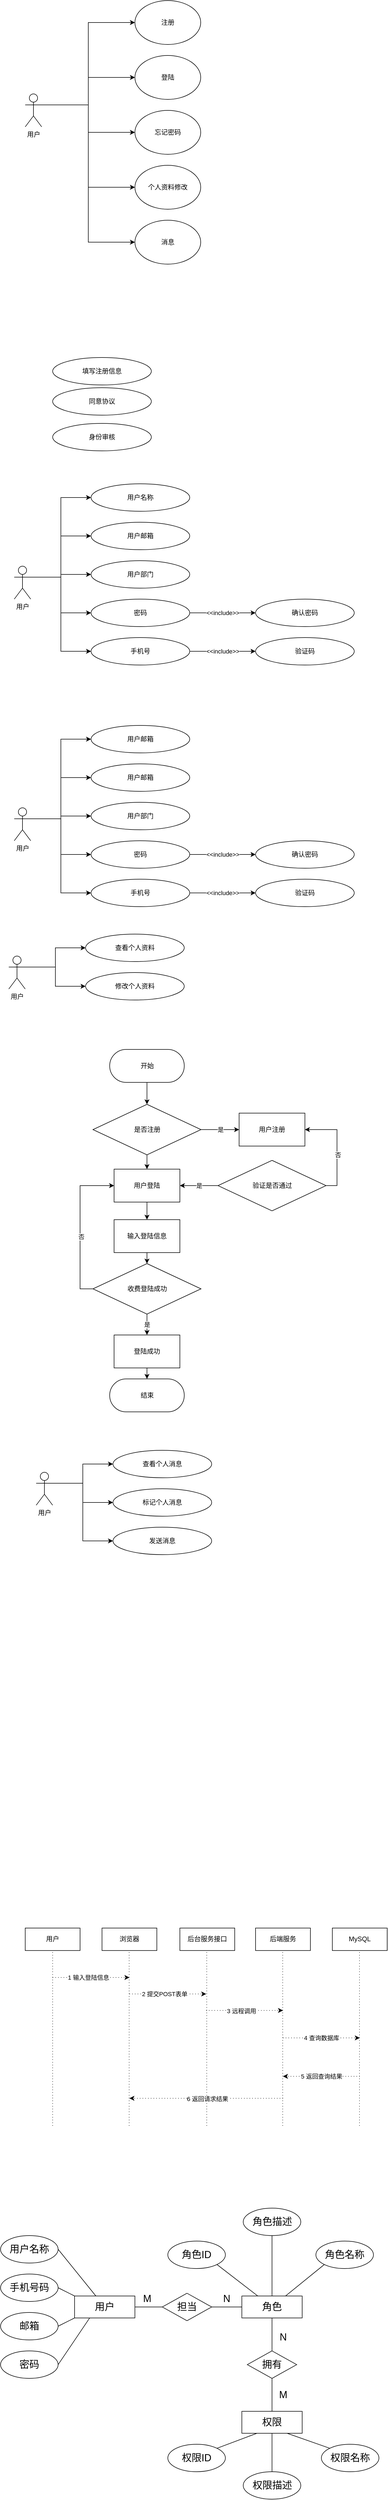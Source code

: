 <mxfile version="14.9.5" type="github">
  <diagram id="CorUk7HUXJxeiM6xlHDV" name="Page-1">
    <mxGraphModel dx="1422" dy="772" grid="1" gridSize="10" guides="1" tooltips="1" connect="1" arrows="1" fold="1" page="1" pageScale="1" pageWidth="827" pageHeight="1169" math="0" shadow="0">
      <root>
        <mxCell id="0" />
        <mxCell id="1" parent="0" />
        <mxCell id="OTtNzMurKzjWnPa9QM11-7" style="edgeStyle=orthogonalEdgeStyle;rounded=0;orthogonalLoop=1;jettySize=auto;html=1;exitX=1;exitY=0.333;exitDx=0;exitDy=0;exitPerimeter=0;entryX=0;entryY=0.5;entryDx=0;entryDy=0;" parent="1" source="OTtNzMurKzjWnPa9QM11-1" target="OTtNzMurKzjWnPa9QM11-2" edge="1">
          <mxGeometry relative="1" as="geometry" />
        </mxCell>
        <mxCell id="OTtNzMurKzjWnPa9QM11-8" style="edgeStyle=orthogonalEdgeStyle;rounded=0;orthogonalLoop=1;jettySize=auto;html=1;exitX=1;exitY=0.333;exitDx=0;exitDy=0;exitPerimeter=0;entryX=0;entryY=0.5;entryDx=0;entryDy=0;" parent="1" source="OTtNzMurKzjWnPa9QM11-1" target="OTtNzMurKzjWnPa9QM11-3" edge="1">
          <mxGeometry relative="1" as="geometry" />
        </mxCell>
        <mxCell id="OTtNzMurKzjWnPa9QM11-9" style="edgeStyle=orthogonalEdgeStyle;rounded=0;orthogonalLoop=1;jettySize=auto;html=1;exitX=1;exitY=0.333;exitDx=0;exitDy=0;exitPerimeter=0;entryX=0;entryY=0.5;entryDx=0;entryDy=0;" parent="1" source="OTtNzMurKzjWnPa9QM11-1" target="OTtNzMurKzjWnPa9QM11-4" edge="1">
          <mxGeometry relative="1" as="geometry" />
        </mxCell>
        <mxCell id="OTtNzMurKzjWnPa9QM11-11" style="edgeStyle=orthogonalEdgeStyle;rounded=0;orthogonalLoop=1;jettySize=auto;html=1;exitX=1;exitY=0.333;exitDx=0;exitDy=0;exitPerimeter=0;entryX=0;entryY=0.5;entryDx=0;entryDy=0;" parent="1" source="OTtNzMurKzjWnPa9QM11-1" target="OTtNzMurKzjWnPa9QM11-5" edge="1">
          <mxGeometry relative="1" as="geometry" />
        </mxCell>
        <mxCell id="Vjkjc_S4CCkmekgS_joY-2" style="edgeStyle=orthogonalEdgeStyle;rounded=0;orthogonalLoop=1;jettySize=auto;html=1;exitX=1;exitY=0.333;exitDx=0;exitDy=0;exitPerimeter=0;entryX=0;entryY=0.5;entryDx=0;entryDy=0;" parent="1" source="OTtNzMurKzjWnPa9QM11-1" target="Vjkjc_S4CCkmekgS_joY-1" edge="1">
          <mxGeometry relative="1" as="geometry" />
        </mxCell>
        <mxCell id="OTtNzMurKzjWnPa9QM11-1" value="用户" style="shape=umlActor;verticalLabelPosition=bottom;verticalAlign=top;html=1;outlineConnect=0;" parent="1" vertex="1">
          <mxGeometry x="80" y="380" width="30" height="60" as="geometry" />
        </mxCell>
        <mxCell id="OTtNzMurKzjWnPa9QM11-2" value="注册" style="ellipse;whiteSpace=wrap;html=1;" parent="1" vertex="1">
          <mxGeometry x="280" y="210" width="120" height="80" as="geometry" />
        </mxCell>
        <mxCell id="OTtNzMurKzjWnPa9QM11-3" value="登陆" style="ellipse;whiteSpace=wrap;html=1;" parent="1" vertex="1">
          <mxGeometry x="280" y="310" width="120" height="80" as="geometry" />
        </mxCell>
        <mxCell id="OTtNzMurKzjWnPa9QM11-4" value="忘记密码" style="ellipse;whiteSpace=wrap;html=1;" parent="1" vertex="1">
          <mxGeometry x="280" y="410" width="120" height="80" as="geometry" />
        </mxCell>
        <mxCell id="OTtNzMurKzjWnPa9QM11-5" value="个人资料修改" style="ellipse;whiteSpace=wrap;html=1;" parent="1" vertex="1">
          <mxGeometry x="280" y="510" width="120" height="80" as="geometry" />
        </mxCell>
        <mxCell id="OTtNzMurKzjWnPa9QM11-40" style="edgeStyle=orthogonalEdgeStyle;rounded=0;orthogonalLoop=1;jettySize=auto;html=1;exitX=1;exitY=0.333;exitDx=0;exitDy=0;exitPerimeter=0;entryX=0;entryY=0.5;entryDx=0;entryDy=0;" parent="1" source="OTtNzMurKzjWnPa9QM11-22" target="OTtNzMurKzjWnPa9QM11-31" edge="1">
          <mxGeometry relative="1" as="geometry" />
        </mxCell>
        <mxCell id="OTtNzMurKzjWnPa9QM11-41" style="edgeStyle=orthogonalEdgeStyle;rounded=0;orthogonalLoop=1;jettySize=auto;html=1;exitX=1;exitY=0.333;exitDx=0;exitDy=0;exitPerimeter=0;entryX=0;entryY=0.5;entryDx=0;entryDy=0;" parent="1" source="OTtNzMurKzjWnPa9QM11-22" target="OTtNzMurKzjWnPa9QM11-32" edge="1">
          <mxGeometry relative="1" as="geometry" />
        </mxCell>
        <mxCell id="OTtNzMurKzjWnPa9QM11-42" style="edgeStyle=orthogonalEdgeStyle;rounded=0;orthogonalLoop=1;jettySize=auto;html=1;exitX=1;exitY=0.333;exitDx=0;exitDy=0;exitPerimeter=0;entryX=0;entryY=0.5;entryDx=0;entryDy=0;" parent="1" source="OTtNzMurKzjWnPa9QM11-22" target="OTtNzMurKzjWnPa9QM11-33" edge="1">
          <mxGeometry relative="1" as="geometry" />
        </mxCell>
        <mxCell id="OTtNzMurKzjWnPa9QM11-43" style="edgeStyle=orthogonalEdgeStyle;rounded=0;orthogonalLoop=1;jettySize=auto;html=1;exitX=1;exitY=0.333;exitDx=0;exitDy=0;exitPerimeter=0;entryX=0;entryY=0.5;entryDx=0;entryDy=0;" parent="1" source="OTtNzMurKzjWnPa9QM11-22" target="OTtNzMurKzjWnPa9QM11-36" edge="1">
          <mxGeometry relative="1" as="geometry" />
        </mxCell>
        <mxCell id="OTtNzMurKzjWnPa9QM11-44" style="edgeStyle=orthogonalEdgeStyle;rounded=0;orthogonalLoop=1;jettySize=auto;html=1;exitX=1;exitY=0.333;exitDx=0;exitDy=0;exitPerimeter=0;entryX=0;entryY=0.5;entryDx=0;entryDy=0;" parent="1" source="OTtNzMurKzjWnPa9QM11-22" target="OTtNzMurKzjWnPa9QM11-34" edge="1">
          <mxGeometry relative="1" as="geometry" />
        </mxCell>
        <mxCell id="OTtNzMurKzjWnPa9QM11-22" value="用户" style="shape=umlActor;verticalLabelPosition=bottom;verticalAlign=top;html=1;outlineConnect=0;" parent="1" vertex="1">
          <mxGeometry x="60" y="1240" width="30" height="60" as="geometry" />
        </mxCell>
        <mxCell id="OTtNzMurKzjWnPa9QM11-31" value="用户名称" style="ellipse;whiteSpace=wrap;html=1;" parent="1" vertex="1">
          <mxGeometry x="200" y="1090" width="180" height="50" as="geometry" />
        </mxCell>
        <mxCell id="OTtNzMurKzjWnPa9QM11-32" value="用户邮箱" style="ellipse;whiteSpace=wrap;html=1;" parent="1" vertex="1">
          <mxGeometry x="200" y="1160" width="180" height="50" as="geometry" />
        </mxCell>
        <mxCell id="OTtNzMurKzjWnPa9QM11-33" value="用户部门" style="ellipse;whiteSpace=wrap;html=1;" parent="1" vertex="1">
          <mxGeometry x="200" y="1230" width="180" height="50" as="geometry" />
        </mxCell>
        <mxCell id="OTtNzMurKzjWnPa9QM11-34" value="手机号" style="ellipse;whiteSpace=wrap;html=1;" parent="1" vertex="1">
          <mxGeometry x="200" y="1370" width="180" height="50" as="geometry" />
        </mxCell>
        <mxCell id="OTtNzMurKzjWnPa9QM11-35" value="验证码" style="ellipse;whiteSpace=wrap;html=1;" parent="1" vertex="1">
          <mxGeometry x="500" y="1370" width="180" height="50" as="geometry" />
        </mxCell>
        <mxCell id="OTtNzMurKzjWnPa9QM11-38" value="&amp;lt;&amp;lt;include&amp;gt;&amp;gt;" style="edgeStyle=orthogonalEdgeStyle;rounded=0;orthogonalLoop=1;jettySize=auto;html=1;exitX=1;exitY=0.5;exitDx=0;exitDy=0;entryX=0;entryY=0.5;entryDx=0;entryDy=0;" parent="1" source="OTtNzMurKzjWnPa9QM11-36" target="OTtNzMurKzjWnPa9QM11-37" edge="1">
          <mxGeometry relative="1" as="geometry">
            <Array as="points">
              <mxPoint x="410" y="1325" />
              <mxPoint x="410" y="1325" />
            </Array>
          </mxGeometry>
        </mxCell>
        <mxCell id="OTtNzMurKzjWnPa9QM11-36" value="密码" style="ellipse;whiteSpace=wrap;html=1;" parent="1" vertex="1">
          <mxGeometry x="200" y="1300" width="180" height="50" as="geometry" />
        </mxCell>
        <mxCell id="OTtNzMurKzjWnPa9QM11-37" value="确认密码" style="ellipse;whiteSpace=wrap;html=1;" parent="1" vertex="1">
          <mxGeometry x="500" y="1300" width="180" height="50" as="geometry" />
        </mxCell>
        <mxCell id="OTtNzMurKzjWnPa9QM11-39" value="&amp;lt;&amp;lt;include&amp;gt;&amp;gt;" style="edgeStyle=orthogonalEdgeStyle;rounded=0;orthogonalLoop=1;jettySize=auto;html=1;exitX=1;exitY=0.5;exitDx=0;exitDy=0;entryX=0;entryY=0.5;entryDx=0;entryDy=0;" parent="1" source="OTtNzMurKzjWnPa9QM11-34" target="OTtNzMurKzjWnPa9QM11-35" edge="1">
          <mxGeometry relative="1" as="geometry">
            <mxPoint x="390" y="1335" as="sourcePoint" />
            <mxPoint x="540" y="1335" as="targetPoint" />
            <Array as="points">
              <mxPoint x="490" y="1395" />
              <mxPoint x="490" y="1395" />
            </Array>
          </mxGeometry>
        </mxCell>
        <mxCell id="OTtNzMurKzjWnPa9QM11-45" value="填写注册信息" style="ellipse;whiteSpace=wrap;html=1;" parent="1" vertex="1">
          <mxGeometry x="130" y="860" width="180" height="50" as="geometry" />
        </mxCell>
        <mxCell id="OTtNzMurKzjWnPa9QM11-46" value="同意协议" style="ellipse;whiteSpace=wrap;html=1;" parent="1" vertex="1">
          <mxGeometry x="130" y="915" width="180" height="50" as="geometry" />
        </mxCell>
        <mxCell id="OTtNzMurKzjWnPa9QM11-47" value="身份审核" style="ellipse;whiteSpace=wrap;html=1;" parent="1" vertex="1">
          <mxGeometry x="130" y="980" width="180" height="50" as="geometry" />
        </mxCell>
        <mxCell id="OTtNzMurKzjWnPa9QM11-48" style="edgeStyle=orthogonalEdgeStyle;rounded=0;orthogonalLoop=1;jettySize=auto;html=1;exitX=1;exitY=0.333;exitDx=0;exitDy=0;exitPerimeter=0;entryX=0;entryY=0.5;entryDx=0;entryDy=0;" parent="1" source="OTtNzMurKzjWnPa9QM11-53" target="OTtNzMurKzjWnPa9QM11-54" edge="1">
          <mxGeometry relative="1" as="geometry" />
        </mxCell>
        <mxCell id="OTtNzMurKzjWnPa9QM11-49" style="edgeStyle=orthogonalEdgeStyle;rounded=0;orthogonalLoop=1;jettySize=auto;html=1;exitX=1;exitY=0.333;exitDx=0;exitDy=0;exitPerimeter=0;entryX=0;entryY=0.5;entryDx=0;entryDy=0;" parent="1" source="OTtNzMurKzjWnPa9QM11-53" target="OTtNzMurKzjWnPa9QM11-55" edge="1">
          <mxGeometry relative="1" as="geometry" />
        </mxCell>
        <mxCell id="OTtNzMurKzjWnPa9QM11-50" style="edgeStyle=orthogonalEdgeStyle;rounded=0;orthogonalLoop=1;jettySize=auto;html=1;exitX=1;exitY=0.333;exitDx=0;exitDy=0;exitPerimeter=0;entryX=0;entryY=0.5;entryDx=0;entryDy=0;" parent="1" source="OTtNzMurKzjWnPa9QM11-53" target="OTtNzMurKzjWnPa9QM11-56" edge="1">
          <mxGeometry relative="1" as="geometry" />
        </mxCell>
        <mxCell id="OTtNzMurKzjWnPa9QM11-51" style="edgeStyle=orthogonalEdgeStyle;rounded=0;orthogonalLoop=1;jettySize=auto;html=1;exitX=1;exitY=0.333;exitDx=0;exitDy=0;exitPerimeter=0;entryX=0;entryY=0.5;entryDx=0;entryDy=0;" parent="1" source="OTtNzMurKzjWnPa9QM11-53" target="OTtNzMurKzjWnPa9QM11-60" edge="1">
          <mxGeometry relative="1" as="geometry" />
        </mxCell>
        <mxCell id="OTtNzMurKzjWnPa9QM11-52" style="edgeStyle=orthogonalEdgeStyle;rounded=0;orthogonalLoop=1;jettySize=auto;html=1;exitX=1;exitY=0.333;exitDx=0;exitDy=0;exitPerimeter=0;entryX=0;entryY=0.5;entryDx=0;entryDy=0;" parent="1" source="OTtNzMurKzjWnPa9QM11-53" target="OTtNzMurKzjWnPa9QM11-57" edge="1">
          <mxGeometry relative="1" as="geometry" />
        </mxCell>
        <mxCell id="OTtNzMurKzjWnPa9QM11-53" value="用户" style="shape=umlActor;verticalLabelPosition=bottom;verticalAlign=top;html=1;outlineConnect=0;" parent="1" vertex="1">
          <mxGeometry x="60" y="1680" width="30" height="60" as="geometry" />
        </mxCell>
        <mxCell id="OTtNzMurKzjWnPa9QM11-54" value="用户邮箱" style="ellipse;whiteSpace=wrap;html=1;" parent="1" vertex="1">
          <mxGeometry x="200" y="1530" width="180" height="50" as="geometry" />
        </mxCell>
        <mxCell id="OTtNzMurKzjWnPa9QM11-55" value="用户邮箱" style="ellipse;whiteSpace=wrap;html=1;" parent="1" vertex="1">
          <mxGeometry x="200" y="1600" width="180" height="50" as="geometry" />
        </mxCell>
        <mxCell id="OTtNzMurKzjWnPa9QM11-56" value="用户部门" style="ellipse;whiteSpace=wrap;html=1;" parent="1" vertex="1">
          <mxGeometry x="200" y="1670" width="180" height="50" as="geometry" />
        </mxCell>
        <mxCell id="OTtNzMurKzjWnPa9QM11-57" value="手机号" style="ellipse;whiteSpace=wrap;html=1;" parent="1" vertex="1">
          <mxGeometry x="200" y="1810" width="180" height="50" as="geometry" />
        </mxCell>
        <mxCell id="OTtNzMurKzjWnPa9QM11-58" value="验证码" style="ellipse;whiteSpace=wrap;html=1;" parent="1" vertex="1">
          <mxGeometry x="500" y="1810" width="180" height="50" as="geometry" />
        </mxCell>
        <mxCell id="OTtNzMurKzjWnPa9QM11-59" value="&amp;lt;&amp;lt;include&amp;gt;&amp;gt;" style="edgeStyle=orthogonalEdgeStyle;rounded=0;orthogonalLoop=1;jettySize=auto;html=1;exitX=1;exitY=0.5;exitDx=0;exitDy=0;entryX=0;entryY=0.5;entryDx=0;entryDy=0;" parent="1" source="OTtNzMurKzjWnPa9QM11-60" target="OTtNzMurKzjWnPa9QM11-61" edge="1">
          <mxGeometry relative="1" as="geometry">
            <Array as="points">
              <mxPoint x="410" y="1765" />
              <mxPoint x="410" y="1765" />
            </Array>
          </mxGeometry>
        </mxCell>
        <mxCell id="OTtNzMurKzjWnPa9QM11-60" value="密码" style="ellipse;whiteSpace=wrap;html=1;" parent="1" vertex="1">
          <mxGeometry x="200" y="1740" width="180" height="50" as="geometry" />
        </mxCell>
        <mxCell id="OTtNzMurKzjWnPa9QM11-61" value="确认密码" style="ellipse;whiteSpace=wrap;html=1;" parent="1" vertex="1">
          <mxGeometry x="500" y="1740" width="180" height="50" as="geometry" />
        </mxCell>
        <mxCell id="OTtNzMurKzjWnPa9QM11-62" value="&amp;lt;&amp;lt;include&amp;gt;&amp;gt;" style="edgeStyle=orthogonalEdgeStyle;rounded=0;orthogonalLoop=1;jettySize=auto;html=1;exitX=1;exitY=0.5;exitDx=0;exitDy=0;entryX=0;entryY=0.5;entryDx=0;entryDy=0;" parent="1" source="OTtNzMurKzjWnPa9QM11-57" target="OTtNzMurKzjWnPa9QM11-58" edge="1">
          <mxGeometry relative="1" as="geometry">
            <mxPoint x="390" y="1775" as="sourcePoint" />
            <mxPoint x="540" y="1775" as="targetPoint" />
            <Array as="points">
              <mxPoint x="490" y="1835" />
              <mxPoint x="490" y="1835" />
            </Array>
          </mxGeometry>
        </mxCell>
        <mxCell id="OTtNzMurKzjWnPa9QM11-63" style="edgeStyle=orthogonalEdgeStyle;rounded=0;orthogonalLoop=1;jettySize=auto;html=1;exitX=1;exitY=0.333;exitDx=0;exitDy=0;exitPerimeter=0;entryX=0;entryY=0.5;entryDx=0;entryDy=0;" parent="1" source="OTtNzMurKzjWnPa9QM11-68" target="OTtNzMurKzjWnPa9QM11-69" edge="1">
          <mxGeometry relative="1" as="geometry" />
        </mxCell>
        <mxCell id="OTtNzMurKzjWnPa9QM11-64" style="edgeStyle=orthogonalEdgeStyle;rounded=0;orthogonalLoop=1;jettySize=auto;html=1;exitX=1;exitY=0.333;exitDx=0;exitDy=0;exitPerimeter=0;entryX=0;entryY=0.5;entryDx=0;entryDy=0;" parent="1" source="OTtNzMurKzjWnPa9QM11-68" target="OTtNzMurKzjWnPa9QM11-70" edge="1">
          <mxGeometry relative="1" as="geometry" />
        </mxCell>
        <mxCell id="OTtNzMurKzjWnPa9QM11-68" value="用户" style="shape=umlActor;verticalLabelPosition=bottom;verticalAlign=top;html=1;outlineConnect=0;" parent="1" vertex="1">
          <mxGeometry x="50" y="1950" width="30" height="60" as="geometry" />
        </mxCell>
        <mxCell id="OTtNzMurKzjWnPa9QM11-69" value="查看个人资料" style="ellipse;whiteSpace=wrap;html=1;" parent="1" vertex="1">
          <mxGeometry x="190" y="1910" width="180" height="50" as="geometry" />
        </mxCell>
        <mxCell id="OTtNzMurKzjWnPa9QM11-70" value="修改个人资料" style="ellipse;whiteSpace=wrap;html=1;" parent="1" vertex="1">
          <mxGeometry x="190" y="1980" width="180" height="50" as="geometry" />
        </mxCell>
        <mxCell id="OTtNzMurKzjWnPa9QM11-82" style="edgeStyle=orthogonalEdgeStyle;rounded=0;orthogonalLoop=1;jettySize=auto;html=1;" parent="1" source="OTtNzMurKzjWnPa9QM11-79" target="OTtNzMurKzjWnPa9QM11-81" edge="1">
          <mxGeometry relative="1" as="geometry" />
        </mxCell>
        <mxCell id="OTtNzMurKzjWnPa9QM11-79" value="开始" style="html=1;dashed=0;whitespace=wrap;shape=mxgraph.dfd.start" parent="1" vertex="1">
          <mxGeometry x="234" y="2120" width="136" height="60" as="geometry" />
        </mxCell>
        <mxCell id="OTtNzMurKzjWnPa9QM11-80" value="结束" style="html=1;dashed=0;whitespace=wrap;shape=mxgraph.dfd.start" parent="1" vertex="1">
          <mxGeometry x="234" y="2720" width="136" height="60" as="geometry" />
        </mxCell>
        <mxCell id="OTtNzMurKzjWnPa9QM11-88" value="是" style="edgeStyle=orthogonalEdgeStyle;rounded=0;orthogonalLoop=1;jettySize=auto;html=1;exitX=1;exitY=0.5;exitDx=0;exitDy=0;entryX=0;entryY=0.5;entryDx=0;entryDy=0;" parent="1" source="OTtNzMurKzjWnPa9QM11-81" target="OTtNzMurKzjWnPa9QM11-83" edge="1">
          <mxGeometry relative="1" as="geometry" />
        </mxCell>
        <mxCell id="OTtNzMurKzjWnPa9QM11-90" value="" style="edgeStyle=orthogonalEdgeStyle;rounded=0;orthogonalLoop=1;jettySize=auto;html=1;" parent="1" source="OTtNzMurKzjWnPa9QM11-81" target="OTtNzMurKzjWnPa9QM11-84" edge="1">
          <mxGeometry relative="1" as="geometry" />
        </mxCell>
        <mxCell id="OTtNzMurKzjWnPa9QM11-81" value="是否注册" style="rhombus;whiteSpace=wrap;html=1;" parent="1" vertex="1">
          <mxGeometry x="203.5" y="2220" width="197" height="92" as="geometry" />
        </mxCell>
        <mxCell id="OTtNzMurKzjWnPa9QM11-83" value="用户注册" style="rounded=0;whiteSpace=wrap;html=1;" parent="1" vertex="1">
          <mxGeometry x="470" y="2236" width="120" height="60" as="geometry" />
        </mxCell>
        <mxCell id="OTtNzMurKzjWnPa9QM11-95" style="edgeStyle=orthogonalEdgeStyle;rounded=0;orthogonalLoop=1;jettySize=auto;html=1;entryX=0.5;entryY=0;entryDx=0;entryDy=0;" parent="1" source="OTtNzMurKzjWnPa9QM11-84" target="OTtNzMurKzjWnPa9QM11-91" edge="1">
          <mxGeometry relative="1" as="geometry" />
        </mxCell>
        <mxCell id="OTtNzMurKzjWnPa9QM11-84" value="用户登陆" style="rounded=0;whiteSpace=wrap;html=1;" parent="1" vertex="1">
          <mxGeometry x="242" y="2338" width="120" height="60" as="geometry" />
        </mxCell>
        <mxCell id="OTtNzMurKzjWnPa9QM11-86" style="edgeStyle=orthogonalEdgeStyle;rounded=0;orthogonalLoop=1;jettySize=auto;html=1;exitX=1;exitY=0.5;exitDx=0;exitDy=0;entryX=1;entryY=0.5;entryDx=0;entryDy=0;" parent="1" source="OTtNzMurKzjWnPa9QM11-85" target="OTtNzMurKzjWnPa9QM11-83" edge="1">
          <mxGeometry relative="1" as="geometry" />
        </mxCell>
        <mxCell id="OTtNzMurKzjWnPa9QM11-87" value="否" style="edgeLabel;html=1;align=center;verticalAlign=middle;resizable=0;points=[];" parent="OTtNzMurKzjWnPa9QM11-86" vertex="1" connectable="0">
          <mxGeometry x="0.13" relative="1" as="geometry">
            <mxPoint x="1" y="26" as="offset" />
          </mxGeometry>
        </mxCell>
        <mxCell id="OTtNzMurKzjWnPa9QM11-89" value="是" style="edgeStyle=orthogonalEdgeStyle;rounded=0;orthogonalLoop=1;jettySize=auto;html=1;" parent="1" source="OTtNzMurKzjWnPa9QM11-85" target="OTtNzMurKzjWnPa9QM11-84" edge="1">
          <mxGeometry relative="1" as="geometry" />
        </mxCell>
        <mxCell id="OTtNzMurKzjWnPa9QM11-85" value="验证是否通过" style="rhombus;whiteSpace=wrap;html=1;" parent="1" vertex="1">
          <mxGeometry x="431.5" y="2322" width="197" height="92" as="geometry" />
        </mxCell>
        <mxCell id="OTtNzMurKzjWnPa9QM11-97" value="" style="edgeStyle=orthogonalEdgeStyle;rounded=0;orthogonalLoop=1;jettySize=auto;html=1;" parent="1" source="OTtNzMurKzjWnPa9QM11-91" target="OTtNzMurKzjWnPa9QM11-92" edge="1">
          <mxGeometry relative="1" as="geometry" />
        </mxCell>
        <mxCell id="OTtNzMurKzjWnPa9QM11-91" value="输入登陆信息" style="rounded=0;whiteSpace=wrap;html=1;" parent="1" vertex="1">
          <mxGeometry x="242" y="2430" width="120" height="60" as="geometry" />
        </mxCell>
        <mxCell id="OTtNzMurKzjWnPa9QM11-98" value="是" style="edgeStyle=orthogonalEdgeStyle;rounded=0;orthogonalLoop=1;jettySize=auto;html=1;" parent="1" source="OTtNzMurKzjWnPa9QM11-92" target="OTtNzMurKzjWnPa9QM11-96" edge="1">
          <mxGeometry relative="1" as="geometry" />
        </mxCell>
        <mxCell id="OTtNzMurKzjWnPa9QM11-100" style="edgeStyle=orthogonalEdgeStyle;rounded=0;orthogonalLoop=1;jettySize=auto;html=1;exitX=0;exitY=0.5;exitDx=0;exitDy=0;entryX=0;entryY=0.5;entryDx=0;entryDy=0;" parent="1" source="OTtNzMurKzjWnPa9QM11-92" target="OTtNzMurKzjWnPa9QM11-84" edge="1">
          <mxGeometry relative="1" as="geometry">
            <Array as="points">
              <mxPoint x="180" y="2556" />
              <mxPoint x="180" y="2368" />
            </Array>
          </mxGeometry>
        </mxCell>
        <mxCell id="OTtNzMurKzjWnPa9QM11-101" value="否" style="edgeLabel;html=1;align=center;verticalAlign=middle;resizable=0;points=[];" parent="OTtNzMurKzjWnPa9QM11-100" vertex="1" connectable="0">
          <mxGeometry x="0.088" y="-1" relative="1" as="geometry">
            <mxPoint x="1" y="30" as="offset" />
          </mxGeometry>
        </mxCell>
        <mxCell id="OTtNzMurKzjWnPa9QM11-92" value="收费登陆成功" style="rhombus;whiteSpace=wrap;html=1;" parent="1" vertex="1">
          <mxGeometry x="203.5" y="2510" width="197" height="92" as="geometry" />
        </mxCell>
        <mxCell id="OTtNzMurKzjWnPa9QM11-99" value="" style="edgeStyle=orthogonalEdgeStyle;rounded=0;orthogonalLoop=1;jettySize=auto;html=1;" parent="1" source="OTtNzMurKzjWnPa9QM11-96" target="OTtNzMurKzjWnPa9QM11-80" edge="1">
          <mxGeometry relative="1" as="geometry" />
        </mxCell>
        <mxCell id="OTtNzMurKzjWnPa9QM11-96" value="登陆成功" style="rounded=0;whiteSpace=wrap;html=1;" parent="1" vertex="1">
          <mxGeometry x="242" y="2640" width="120" height="60" as="geometry" />
        </mxCell>
        <mxCell id="Vjkjc_S4CCkmekgS_joY-1" value="消息" style="ellipse;whiteSpace=wrap;html=1;" parent="1" vertex="1">
          <mxGeometry x="280" y="610" width="120" height="80" as="geometry" />
        </mxCell>
        <mxCell id="Vjkjc_S4CCkmekgS_joY-3" style="edgeStyle=orthogonalEdgeStyle;rounded=0;orthogonalLoop=1;jettySize=auto;html=1;exitX=1;exitY=0.333;exitDx=0;exitDy=0;exitPerimeter=0;entryX=0;entryY=0.5;entryDx=0;entryDy=0;" parent="1" source="Vjkjc_S4CCkmekgS_joY-5" target="Vjkjc_S4CCkmekgS_joY-6" edge="1">
          <mxGeometry relative="1" as="geometry" />
        </mxCell>
        <mxCell id="Vjkjc_S4CCkmekgS_joY-4" style="edgeStyle=orthogonalEdgeStyle;rounded=0;orthogonalLoop=1;jettySize=auto;html=1;exitX=1;exitY=0.333;exitDx=0;exitDy=0;exitPerimeter=0;entryX=0;entryY=0.5;entryDx=0;entryDy=0;" parent="1" source="Vjkjc_S4CCkmekgS_joY-5" target="Vjkjc_S4CCkmekgS_joY-7" edge="1">
          <mxGeometry relative="1" as="geometry" />
        </mxCell>
        <mxCell id="Vjkjc_S4CCkmekgS_joY-9" style="edgeStyle=orthogonalEdgeStyle;rounded=0;orthogonalLoop=1;jettySize=auto;html=1;exitX=1;exitY=0.333;exitDx=0;exitDy=0;exitPerimeter=0;entryX=0;entryY=0.5;entryDx=0;entryDy=0;" parent="1" source="Vjkjc_S4CCkmekgS_joY-5" target="Vjkjc_S4CCkmekgS_joY-8" edge="1">
          <mxGeometry relative="1" as="geometry" />
        </mxCell>
        <mxCell id="Vjkjc_S4CCkmekgS_joY-5" value="用户" style="shape=umlActor;verticalLabelPosition=bottom;verticalAlign=top;html=1;outlineConnect=0;" parent="1" vertex="1">
          <mxGeometry x="100" y="2890" width="30" height="60" as="geometry" />
        </mxCell>
        <mxCell id="Vjkjc_S4CCkmekgS_joY-6" value="查看个人消息" style="ellipse;whiteSpace=wrap;html=1;" parent="1" vertex="1">
          <mxGeometry x="240" y="2850" width="180" height="50" as="geometry" />
        </mxCell>
        <mxCell id="Vjkjc_S4CCkmekgS_joY-7" value="标记个人消息" style="ellipse;whiteSpace=wrap;html=1;" parent="1" vertex="1">
          <mxGeometry x="240" y="2920" width="180" height="50" as="geometry" />
        </mxCell>
        <mxCell id="Vjkjc_S4CCkmekgS_joY-8" value="发送消息" style="ellipse;whiteSpace=wrap;html=1;" parent="1" vertex="1">
          <mxGeometry x="240" y="2990" width="180" height="50" as="geometry" />
        </mxCell>
        <mxCell id="xR4aeix9GzGSa69tNz9Z-36" value="" style="endArrow=none;dashed=1;html=1;dashPattern=1 4;entryX=0.5;entryY=1;entryDx=0;entryDy=0;" parent="1" edge="1">
          <mxGeometry width="50" height="50" relative="1" as="geometry">
            <mxPoint x="130" y="4080" as="sourcePoint" />
            <mxPoint x="130" y="3760" as="targetPoint" />
          </mxGeometry>
        </mxCell>
        <mxCell id="xR4aeix9GzGSa69tNz9Z-37" value="" style="endArrow=classic;html=1;dashed=1;dashPattern=1 4;" parent="1" edge="1">
          <mxGeometry width="50" height="50" relative="1" as="geometry">
            <mxPoint x="130" y="3810" as="sourcePoint" />
            <mxPoint x="270" y="3810" as="targetPoint" />
          </mxGeometry>
        </mxCell>
        <mxCell id="xR4aeix9GzGSa69tNz9Z-38" value="1 输入登陆信息" style="edgeLabel;html=1;align=center;verticalAlign=middle;resizable=0;points=[];" parent="xR4aeix9GzGSa69tNz9Z-37" vertex="1" connectable="0">
          <mxGeometry x="-0.077" relative="1" as="geometry">
            <mxPoint as="offset" />
          </mxGeometry>
        </mxCell>
        <mxCell id="xR4aeix9GzGSa69tNz9Z-39" value="" style="group" parent="1" vertex="1" connectable="0">
          <mxGeometry x="220" y="3720" width="100" height="360" as="geometry" />
        </mxCell>
        <mxCell id="xR4aeix9GzGSa69tNz9Z-40" value="浏览器" style="rounded=0;whiteSpace=wrap;html=1;" parent="xR4aeix9GzGSa69tNz9Z-39" vertex="1">
          <mxGeometry width="100" height="40.909" as="geometry" />
        </mxCell>
        <mxCell id="xR4aeix9GzGSa69tNz9Z-41" value="" style="endArrow=none;dashed=1;html=1;dashPattern=1 4;entryX=0.5;entryY=1;entryDx=0;entryDy=0;" parent="xR4aeix9GzGSa69tNz9Z-39" edge="1">
          <mxGeometry width="50" height="50" relative="1" as="geometry">
            <mxPoint x="49.5" y="360" as="sourcePoint" />
            <mxPoint x="49.5" y="40.909" as="targetPoint" />
          </mxGeometry>
        </mxCell>
        <mxCell id="xR4aeix9GzGSa69tNz9Z-42" value="" style="group" parent="1" vertex="1" connectable="0">
          <mxGeometry x="362" y="3720" width="100" height="360" as="geometry" />
        </mxCell>
        <mxCell id="xR4aeix9GzGSa69tNz9Z-43" value="后台服务接口" style="rounded=0;whiteSpace=wrap;html=1;" parent="xR4aeix9GzGSa69tNz9Z-42" vertex="1">
          <mxGeometry width="100" height="40.909" as="geometry" />
        </mxCell>
        <mxCell id="xR4aeix9GzGSa69tNz9Z-44" value="" style="endArrow=none;dashed=1;html=1;dashPattern=1 4;entryX=0.5;entryY=1;entryDx=0;entryDy=0;" parent="xR4aeix9GzGSa69tNz9Z-42" edge="1">
          <mxGeometry width="50" height="50" relative="1" as="geometry">
            <mxPoint x="49" y="360" as="sourcePoint" />
            <mxPoint x="49" y="40.909" as="targetPoint" />
          </mxGeometry>
        </mxCell>
        <mxCell id="xR4aeix9GzGSa69tNz9Z-45" value="" style="endArrow=classic;html=1;dashed=1;dashPattern=1 4;" parent="xR4aeix9GzGSa69tNz9Z-42" edge="1">
          <mxGeometry width="50" height="50" relative="1" as="geometry">
            <mxPoint x="48" y="150" as="sourcePoint" />
            <mxPoint x="188" y="150" as="targetPoint" />
          </mxGeometry>
        </mxCell>
        <mxCell id="xR4aeix9GzGSa69tNz9Z-46" value="3 远程调用" style="edgeLabel;html=1;align=center;verticalAlign=middle;resizable=0;points=[];" parent="xR4aeix9GzGSa69tNz9Z-45" vertex="1" connectable="0">
          <mxGeometry x="-0.086" y="-1" relative="1" as="geometry">
            <mxPoint as="offset" />
          </mxGeometry>
        </mxCell>
        <mxCell id="xR4aeix9GzGSa69tNz9Z-47" value="" style="group" parent="1" vertex="1" connectable="0">
          <mxGeometry x="500" y="3720" width="100" height="360" as="geometry" />
        </mxCell>
        <mxCell id="xR4aeix9GzGSa69tNz9Z-48" value="后端服务" style="rounded=0;whiteSpace=wrap;html=1;" parent="xR4aeix9GzGSa69tNz9Z-47" vertex="1">
          <mxGeometry width="100" height="40.909" as="geometry" />
        </mxCell>
        <mxCell id="xR4aeix9GzGSa69tNz9Z-49" value="" style="endArrow=none;dashed=1;html=1;dashPattern=1 4;entryX=0.5;entryY=1;entryDx=0;entryDy=0;" parent="xR4aeix9GzGSa69tNz9Z-47" edge="1">
          <mxGeometry width="50" height="50" relative="1" as="geometry">
            <mxPoint x="49.5" y="360" as="sourcePoint" />
            <mxPoint x="49.5" y="40.909" as="targetPoint" />
          </mxGeometry>
        </mxCell>
        <mxCell id="xR4aeix9GzGSa69tNz9Z-50" value="" style="group" parent="1" vertex="1" connectable="0">
          <mxGeometry x="640" y="3720" width="100" height="360" as="geometry" />
        </mxCell>
        <mxCell id="xR4aeix9GzGSa69tNz9Z-51" value="MySQL" style="rounded=0;whiteSpace=wrap;html=1;" parent="xR4aeix9GzGSa69tNz9Z-50" vertex="1">
          <mxGeometry width="100" height="40.909" as="geometry" />
        </mxCell>
        <mxCell id="xR4aeix9GzGSa69tNz9Z-52" value="" style="endArrow=none;dashed=1;html=1;dashPattern=1 4;entryX=0.5;entryY=1;entryDx=0;entryDy=0;" parent="xR4aeix9GzGSa69tNz9Z-50" edge="1">
          <mxGeometry width="50" height="50" relative="1" as="geometry">
            <mxPoint x="49.5" y="360" as="sourcePoint" />
            <mxPoint x="49.5" y="40.909" as="targetPoint" />
          </mxGeometry>
        </mxCell>
        <mxCell id="xR4aeix9GzGSa69tNz9Z-53" value="" style="endArrow=classic;html=1;dashed=1;dashPattern=1 4;" parent="1" edge="1">
          <mxGeometry width="50" height="50" relative="1" as="geometry">
            <mxPoint x="270" y="3840" as="sourcePoint" />
            <mxPoint x="410" y="3840" as="targetPoint" />
          </mxGeometry>
        </mxCell>
        <mxCell id="xR4aeix9GzGSa69tNz9Z-54" value="2 提交POST表单" style="edgeLabel;html=1;align=center;verticalAlign=middle;resizable=0;points=[];" parent="xR4aeix9GzGSa69tNz9Z-53" vertex="1" connectable="0">
          <mxGeometry x="-0.339" y="-3" relative="1" as="geometry">
            <mxPoint x="17" y="-3" as="offset" />
          </mxGeometry>
        </mxCell>
        <mxCell id="xR4aeix9GzGSa69tNz9Z-55" value="4 查询数据库" style="endArrow=classic;html=1;dashed=1;dashPattern=1 4;" parent="1" edge="1">
          <mxGeometry width="50" height="50" relative="1" as="geometry">
            <mxPoint x="550" y="3920" as="sourcePoint" />
            <mxPoint x="690" y="3920" as="targetPoint" />
          </mxGeometry>
        </mxCell>
        <mxCell id="xR4aeix9GzGSa69tNz9Z-56" value="5 返回查询结果" style="endArrow=classic;html=1;dashed=1;dashPattern=1 4;" parent="1" edge="1">
          <mxGeometry width="50" height="50" relative="1" as="geometry">
            <mxPoint x="690" y="3990" as="sourcePoint" />
            <mxPoint x="550" y="3990" as="targetPoint" />
          </mxGeometry>
        </mxCell>
        <mxCell id="xR4aeix9GzGSa69tNz9Z-57" value="" style="endArrow=classic;html=1;dashed=1;dashPattern=1 4;" parent="1" edge="1">
          <mxGeometry width="50" height="50" relative="1" as="geometry">
            <mxPoint x="550" y="4030" as="sourcePoint" />
            <mxPoint x="270" y="4030" as="targetPoint" />
          </mxGeometry>
        </mxCell>
        <mxCell id="xR4aeix9GzGSa69tNz9Z-58" value="6 返回请求结果" style="edgeLabel;html=1;align=center;verticalAlign=middle;resizable=0;points=[];" parent="xR4aeix9GzGSa69tNz9Z-57" vertex="1" connectable="0">
          <mxGeometry x="0.15" y="1" relative="1" as="geometry">
            <mxPoint x="23" as="offset" />
          </mxGeometry>
        </mxCell>
        <mxCell id="xR4aeix9GzGSa69tNz9Z-62" value="用户" style="rounded=0;whiteSpace=wrap;html=1;" parent="1" vertex="1">
          <mxGeometry x="80" y="3720" width="100" height="40.909" as="geometry" />
        </mxCell>
        <mxCell id="v_NxNhFE5QUxcGLOcYs0-13" style="edgeStyle=none;rounded=0;orthogonalLoop=1;jettySize=auto;html=1;exitX=1;exitY=0.5;exitDx=0;exitDy=0;entryX=0;entryY=0.5;entryDx=0;entryDy=0;fontSize=18;endArrow=none;endFill=0;" edge="1" parent="1" source="v_NxNhFE5QUxcGLOcYs0-1" target="v_NxNhFE5QUxcGLOcYs0-12">
          <mxGeometry relative="1" as="geometry" />
        </mxCell>
        <mxCell id="v_NxNhFE5QUxcGLOcYs0-1" value="用户" style="rounded=0;whiteSpace=wrap;html=1;fontSize=18;" vertex="1" parent="1">
          <mxGeometry x="170" y="4390" width="110" height="40" as="geometry" />
        </mxCell>
        <mxCell id="v_NxNhFE5QUxcGLOcYs0-16" value="" style="edgeStyle=none;rounded=0;orthogonalLoop=1;jettySize=auto;html=1;fontSize=18;endArrow=none;endFill=0;" edge="1" parent="1" source="v_NxNhFE5QUxcGLOcYs0-2" target="v_NxNhFE5QUxcGLOcYs0-15">
          <mxGeometry relative="1" as="geometry" />
        </mxCell>
        <mxCell id="v_NxNhFE5QUxcGLOcYs0-2" value="角色" style="rounded=0;whiteSpace=wrap;html=1;fontSize=18;" vertex="1" parent="1">
          <mxGeometry x="475" y="4390" width="110" height="40" as="geometry" />
        </mxCell>
        <mxCell id="v_NxNhFE5QUxcGLOcYs0-3" value="权限" style="rounded=0;whiteSpace=wrap;html=1;fontSize=18;" vertex="1" parent="1">
          <mxGeometry x="475" y="4600" width="110" height="40" as="geometry" />
        </mxCell>
        <mxCell id="v_NxNhFE5QUxcGLOcYs0-8" style="edgeStyle=none;rounded=0;orthogonalLoop=1;jettySize=auto;html=1;exitX=1;exitY=0.5;exitDx=0;exitDy=0;fontSize=18;endArrow=none;endFill=0;" edge="1" parent="1" source="v_NxNhFE5QUxcGLOcYs0-4" target="v_NxNhFE5QUxcGLOcYs0-1">
          <mxGeometry relative="1" as="geometry" />
        </mxCell>
        <mxCell id="v_NxNhFE5QUxcGLOcYs0-4" value="用户名称" style="ellipse;whiteSpace=wrap;html=1;fontSize=18;" vertex="1" parent="1">
          <mxGeometry x="35" y="4280" width="105" height="50" as="geometry" />
        </mxCell>
        <mxCell id="v_NxNhFE5QUxcGLOcYs0-9" style="edgeStyle=none;rounded=0;orthogonalLoop=1;jettySize=auto;html=1;exitX=1;exitY=0.5;exitDx=0;exitDy=0;entryX=0;entryY=0.25;entryDx=0;entryDy=0;fontSize=18;endArrow=none;endFill=0;" edge="1" parent="1" source="v_NxNhFE5QUxcGLOcYs0-5">
          <mxGeometry relative="1" as="geometry">
            <mxPoint x="170" y="4390" as="targetPoint" />
          </mxGeometry>
        </mxCell>
        <mxCell id="v_NxNhFE5QUxcGLOcYs0-5" value="手机号码" style="ellipse;whiteSpace=wrap;html=1;fontSize=18;" vertex="1" parent="1">
          <mxGeometry x="35" y="4350" width="105" height="50" as="geometry" />
        </mxCell>
        <mxCell id="v_NxNhFE5QUxcGLOcYs0-10" style="edgeStyle=none;rounded=0;orthogonalLoop=1;jettySize=auto;html=1;exitX=1;exitY=0.5;exitDx=0;exitDy=0;entryX=0;entryY=1;entryDx=0;entryDy=0;fontSize=18;endArrow=none;endFill=0;" edge="1" parent="1" source="v_NxNhFE5QUxcGLOcYs0-6" target="v_NxNhFE5QUxcGLOcYs0-1">
          <mxGeometry relative="1" as="geometry">
            <mxPoint x="170" y="4420" as="targetPoint" />
          </mxGeometry>
        </mxCell>
        <mxCell id="v_NxNhFE5QUxcGLOcYs0-6" value="邮箱" style="ellipse;whiteSpace=wrap;html=1;fontSize=18;" vertex="1" parent="1">
          <mxGeometry x="35" y="4420" width="105" height="50" as="geometry" />
        </mxCell>
        <mxCell id="v_NxNhFE5QUxcGLOcYs0-11" style="edgeStyle=none;rounded=0;orthogonalLoop=1;jettySize=auto;html=1;exitX=1;exitY=0.5;exitDx=0;exitDy=0;entryX=0.25;entryY=1;entryDx=0;entryDy=0;fontSize=18;endArrow=none;endFill=0;" edge="1" parent="1" source="v_NxNhFE5QUxcGLOcYs0-7" target="v_NxNhFE5QUxcGLOcYs0-1">
          <mxGeometry relative="1" as="geometry" />
        </mxCell>
        <mxCell id="v_NxNhFE5QUxcGLOcYs0-7" value="密码" style="ellipse;whiteSpace=wrap;html=1;fontSize=18;" vertex="1" parent="1">
          <mxGeometry x="35" y="4490" width="105" height="50" as="geometry" />
        </mxCell>
        <mxCell id="v_NxNhFE5QUxcGLOcYs0-14" style="edgeStyle=none;rounded=0;orthogonalLoop=1;jettySize=auto;html=1;exitX=1;exitY=0.5;exitDx=0;exitDy=0;entryX=0;entryY=0.5;entryDx=0;entryDy=0;fontSize=18;endArrow=none;endFill=0;" edge="1" parent="1" source="v_NxNhFE5QUxcGLOcYs0-12" target="v_NxNhFE5QUxcGLOcYs0-2">
          <mxGeometry relative="1" as="geometry" />
        </mxCell>
        <mxCell id="v_NxNhFE5QUxcGLOcYs0-12" value="担当" style="rhombus;whiteSpace=wrap;html=1;fontSize=18;" vertex="1" parent="1">
          <mxGeometry x="330" y="4385" width="90" height="50" as="geometry" />
        </mxCell>
        <mxCell id="v_NxNhFE5QUxcGLOcYs0-17" value="" style="edgeStyle=none;rounded=0;orthogonalLoop=1;jettySize=auto;html=1;fontSize=18;endArrow=none;endFill=0;" edge="1" parent="1" source="v_NxNhFE5QUxcGLOcYs0-15" target="v_NxNhFE5QUxcGLOcYs0-3">
          <mxGeometry relative="1" as="geometry" />
        </mxCell>
        <mxCell id="v_NxNhFE5QUxcGLOcYs0-15" value="拥有" style="rhombus;whiteSpace=wrap;html=1;fontSize=18;" vertex="1" parent="1">
          <mxGeometry x="485" y="4490" width="90" height="50" as="geometry" />
        </mxCell>
        <mxCell id="v_NxNhFE5QUxcGLOcYs0-18" value="N" style="text;html=1;align=center;verticalAlign=middle;resizable=0;points=[];autosize=1;strokeColor=none;fontSize=18;" vertex="1" parent="1">
          <mxGeometry x="535" y="4450" width="30" height="30" as="geometry" />
        </mxCell>
        <mxCell id="v_NxNhFE5QUxcGLOcYs0-19" value="M" style="text;html=1;align=center;verticalAlign=middle;resizable=0;points=[];autosize=1;strokeColor=none;fontSize=18;" vertex="1" parent="1">
          <mxGeometry x="535" y="4555" width="30" height="30" as="geometry" />
        </mxCell>
        <mxCell id="v_NxNhFE5QUxcGLOcYs0-20" value="N" style="text;html=1;align=center;verticalAlign=middle;resizable=0;points=[];autosize=1;strokeColor=none;fontSize=18;" vertex="1" parent="1">
          <mxGeometry x="431.5" y="4380" width="30" height="30" as="geometry" />
        </mxCell>
        <mxCell id="v_NxNhFE5QUxcGLOcYs0-21" value="M" style="text;html=1;align=center;verticalAlign=middle;resizable=0;points=[];autosize=1;strokeColor=none;fontSize=18;" vertex="1" parent="1">
          <mxGeometry x="287" y="4380" width="30" height="30" as="geometry" />
        </mxCell>
        <mxCell id="v_NxNhFE5QUxcGLOcYs0-28" style="edgeStyle=none;rounded=0;orthogonalLoop=1;jettySize=auto;html=1;exitX=1;exitY=0;exitDx=0;exitDy=0;entryX=0.25;entryY=1;entryDx=0;entryDy=0;fontSize=18;endArrow=none;endFill=0;" edge="1" parent="1" source="v_NxNhFE5QUxcGLOcYs0-22" target="v_NxNhFE5QUxcGLOcYs0-3">
          <mxGeometry relative="1" as="geometry" />
        </mxCell>
        <mxCell id="v_NxNhFE5QUxcGLOcYs0-22" value="权限ID" style="ellipse;whiteSpace=wrap;html=1;fontSize=18;" vertex="1" parent="1">
          <mxGeometry x="340" y="4660" width="105" height="50" as="geometry" />
        </mxCell>
        <mxCell id="v_NxNhFE5QUxcGLOcYs0-29" value="" style="edgeStyle=none;rounded=0;orthogonalLoop=1;jettySize=auto;html=1;fontSize=18;endArrow=none;endFill=0;" edge="1" parent="1" source="v_NxNhFE5QUxcGLOcYs0-23" target="v_NxNhFE5QUxcGLOcYs0-3">
          <mxGeometry relative="1" as="geometry" />
        </mxCell>
        <mxCell id="v_NxNhFE5QUxcGLOcYs0-23" value="权限描述" style="ellipse;whiteSpace=wrap;html=1;fontSize=18;" vertex="1" parent="1">
          <mxGeometry x="477.5" y="4710" width="105" height="50" as="geometry" />
        </mxCell>
        <mxCell id="v_NxNhFE5QUxcGLOcYs0-30" style="edgeStyle=none;rounded=0;orthogonalLoop=1;jettySize=auto;html=1;exitX=0;exitY=0;exitDx=0;exitDy=0;entryX=0.75;entryY=1;entryDx=0;entryDy=0;fontSize=18;endArrow=none;endFill=0;" edge="1" parent="1" source="v_NxNhFE5QUxcGLOcYs0-24" target="v_NxNhFE5QUxcGLOcYs0-3">
          <mxGeometry relative="1" as="geometry" />
        </mxCell>
        <mxCell id="v_NxNhFE5QUxcGLOcYs0-24" value="权限名称" style="ellipse;whiteSpace=wrap;html=1;fontSize=18;" vertex="1" parent="1">
          <mxGeometry x="620" y="4660" width="105" height="50" as="geometry" />
        </mxCell>
        <mxCell id="v_NxNhFE5QUxcGLOcYs0-31" style="edgeStyle=none;rounded=0;orthogonalLoop=1;jettySize=auto;html=1;exitX=1;exitY=1;exitDx=0;exitDy=0;fontSize=18;endArrow=none;endFill=0;" edge="1" parent="1" source="v_NxNhFE5QUxcGLOcYs0-25" target="v_NxNhFE5QUxcGLOcYs0-2">
          <mxGeometry relative="1" as="geometry" />
        </mxCell>
        <mxCell id="v_NxNhFE5QUxcGLOcYs0-25" value="角色ID" style="ellipse;whiteSpace=wrap;html=1;fontSize=18;" vertex="1" parent="1">
          <mxGeometry x="340" y="4290" width="105" height="50" as="geometry" />
        </mxCell>
        <mxCell id="v_NxNhFE5QUxcGLOcYs0-32" style="edgeStyle=none;rounded=0;orthogonalLoop=1;jettySize=auto;html=1;exitX=0;exitY=1;exitDx=0;exitDy=0;fontSize=18;endArrow=none;endFill=0;" edge="1" parent="1" source="v_NxNhFE5QUxcGLOcYs0-26" target="v_NxNhFE5QUxcGLOcYs0-2">
          <mxGeometry relative="1" as="geometry" />
        </mxCell>
        <mxCell id="v_NxNhFE5QUxcGLOcYs0-26" value="角色名称" style="ellipse;whiteSpace=wrap;html=1;fontSize=18;" vertex="1" parent="1">
          <mxGeometry x="610" y="4290" width="105" height="50" as="geometry" />
        </mxCell>
        <mxCell id="v_NxNhFE5QUxcGLOcYs0-33" value="" style="edgeStyle=none;rounded=0;orthogonalLoop=1;jettySize=auto;html=1;fontSize=18;endArrow=none;endFill=0;" edge="1" parent="1" source="v_NxNhFE5QUxcGLOcYs0-27" target="v_NxNhFE5QUxcGLOcYs0-2">
          <mxGeometry relative="1" as="geometry" />
        </mxCell>
        <mxCell id="v_NxNhFE5QUxcGLOcYs0-27" value="角色描述" style="ellipse;whiteSpace=wrap;html=1;fontSize=18;" vertex="1" parent="1">
          <mxGeometry x="477.5" y="4230" width="105" height="50" as="geometry" />
        </mxCell>
      </root>
    </mxGraphModel>
  </diagram>
</mxfile>
